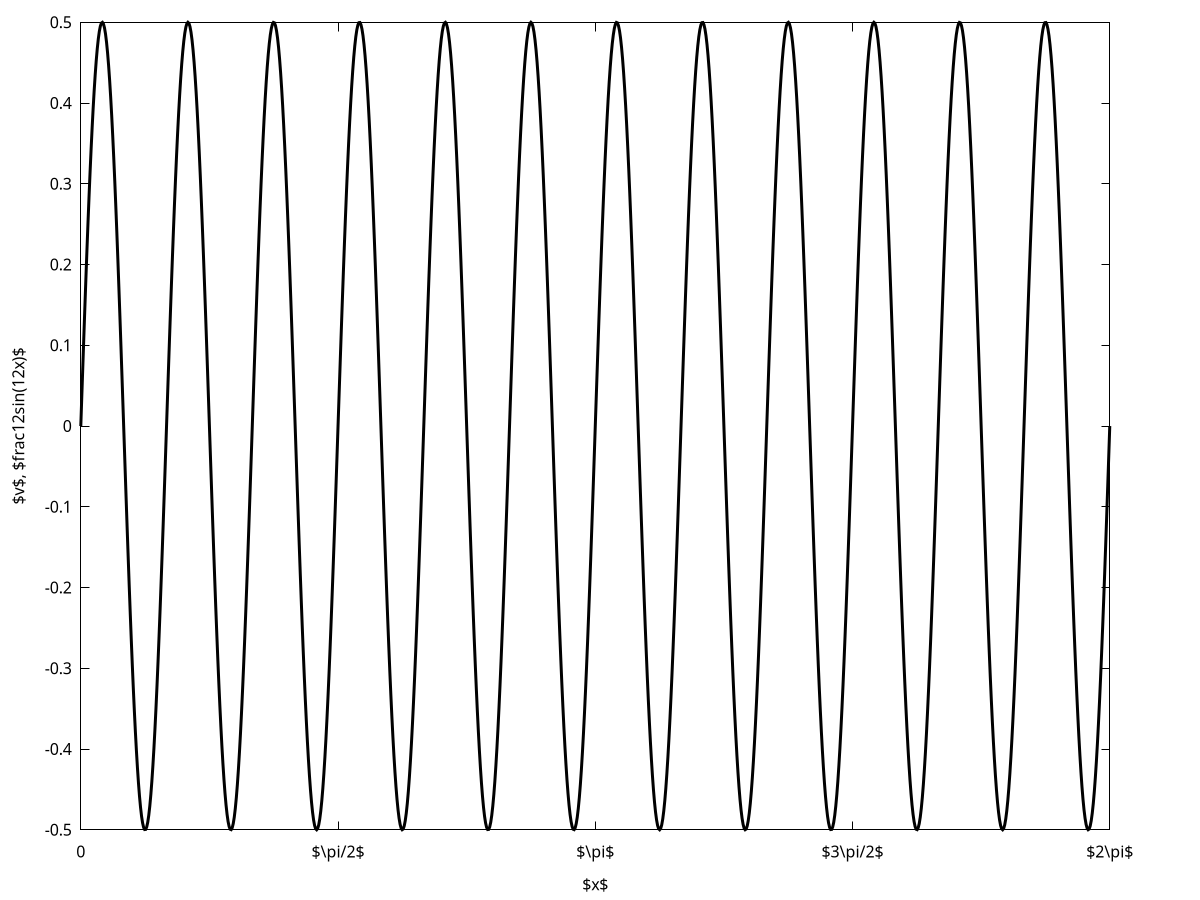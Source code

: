 set terminal epslatex color standalone
set output "vTrue.tex"

set xlabel "$x$"
set ylabel "$v$, $\\frac{1}{2}\\sin(12x)$"
set key outside right bottom

set xrange [0.0:2.0*pi+0.0001]
set xtics ("0" 0, "$\\pi/2$" pi/2, "$\\pi$" pi, "$3\\pi/2$" 3*pi/2, "$2\\pi$" 2*pi)

set parametric
set trange [0.0:2.0*pi]
set samples 1000

plot t, 0.5*sin(12*t) lt 1 lc 0 lw 3 notitle, \
     "v.dat" using 1:2 with points pt 7 ps 1.2 lc 3 notitle 

